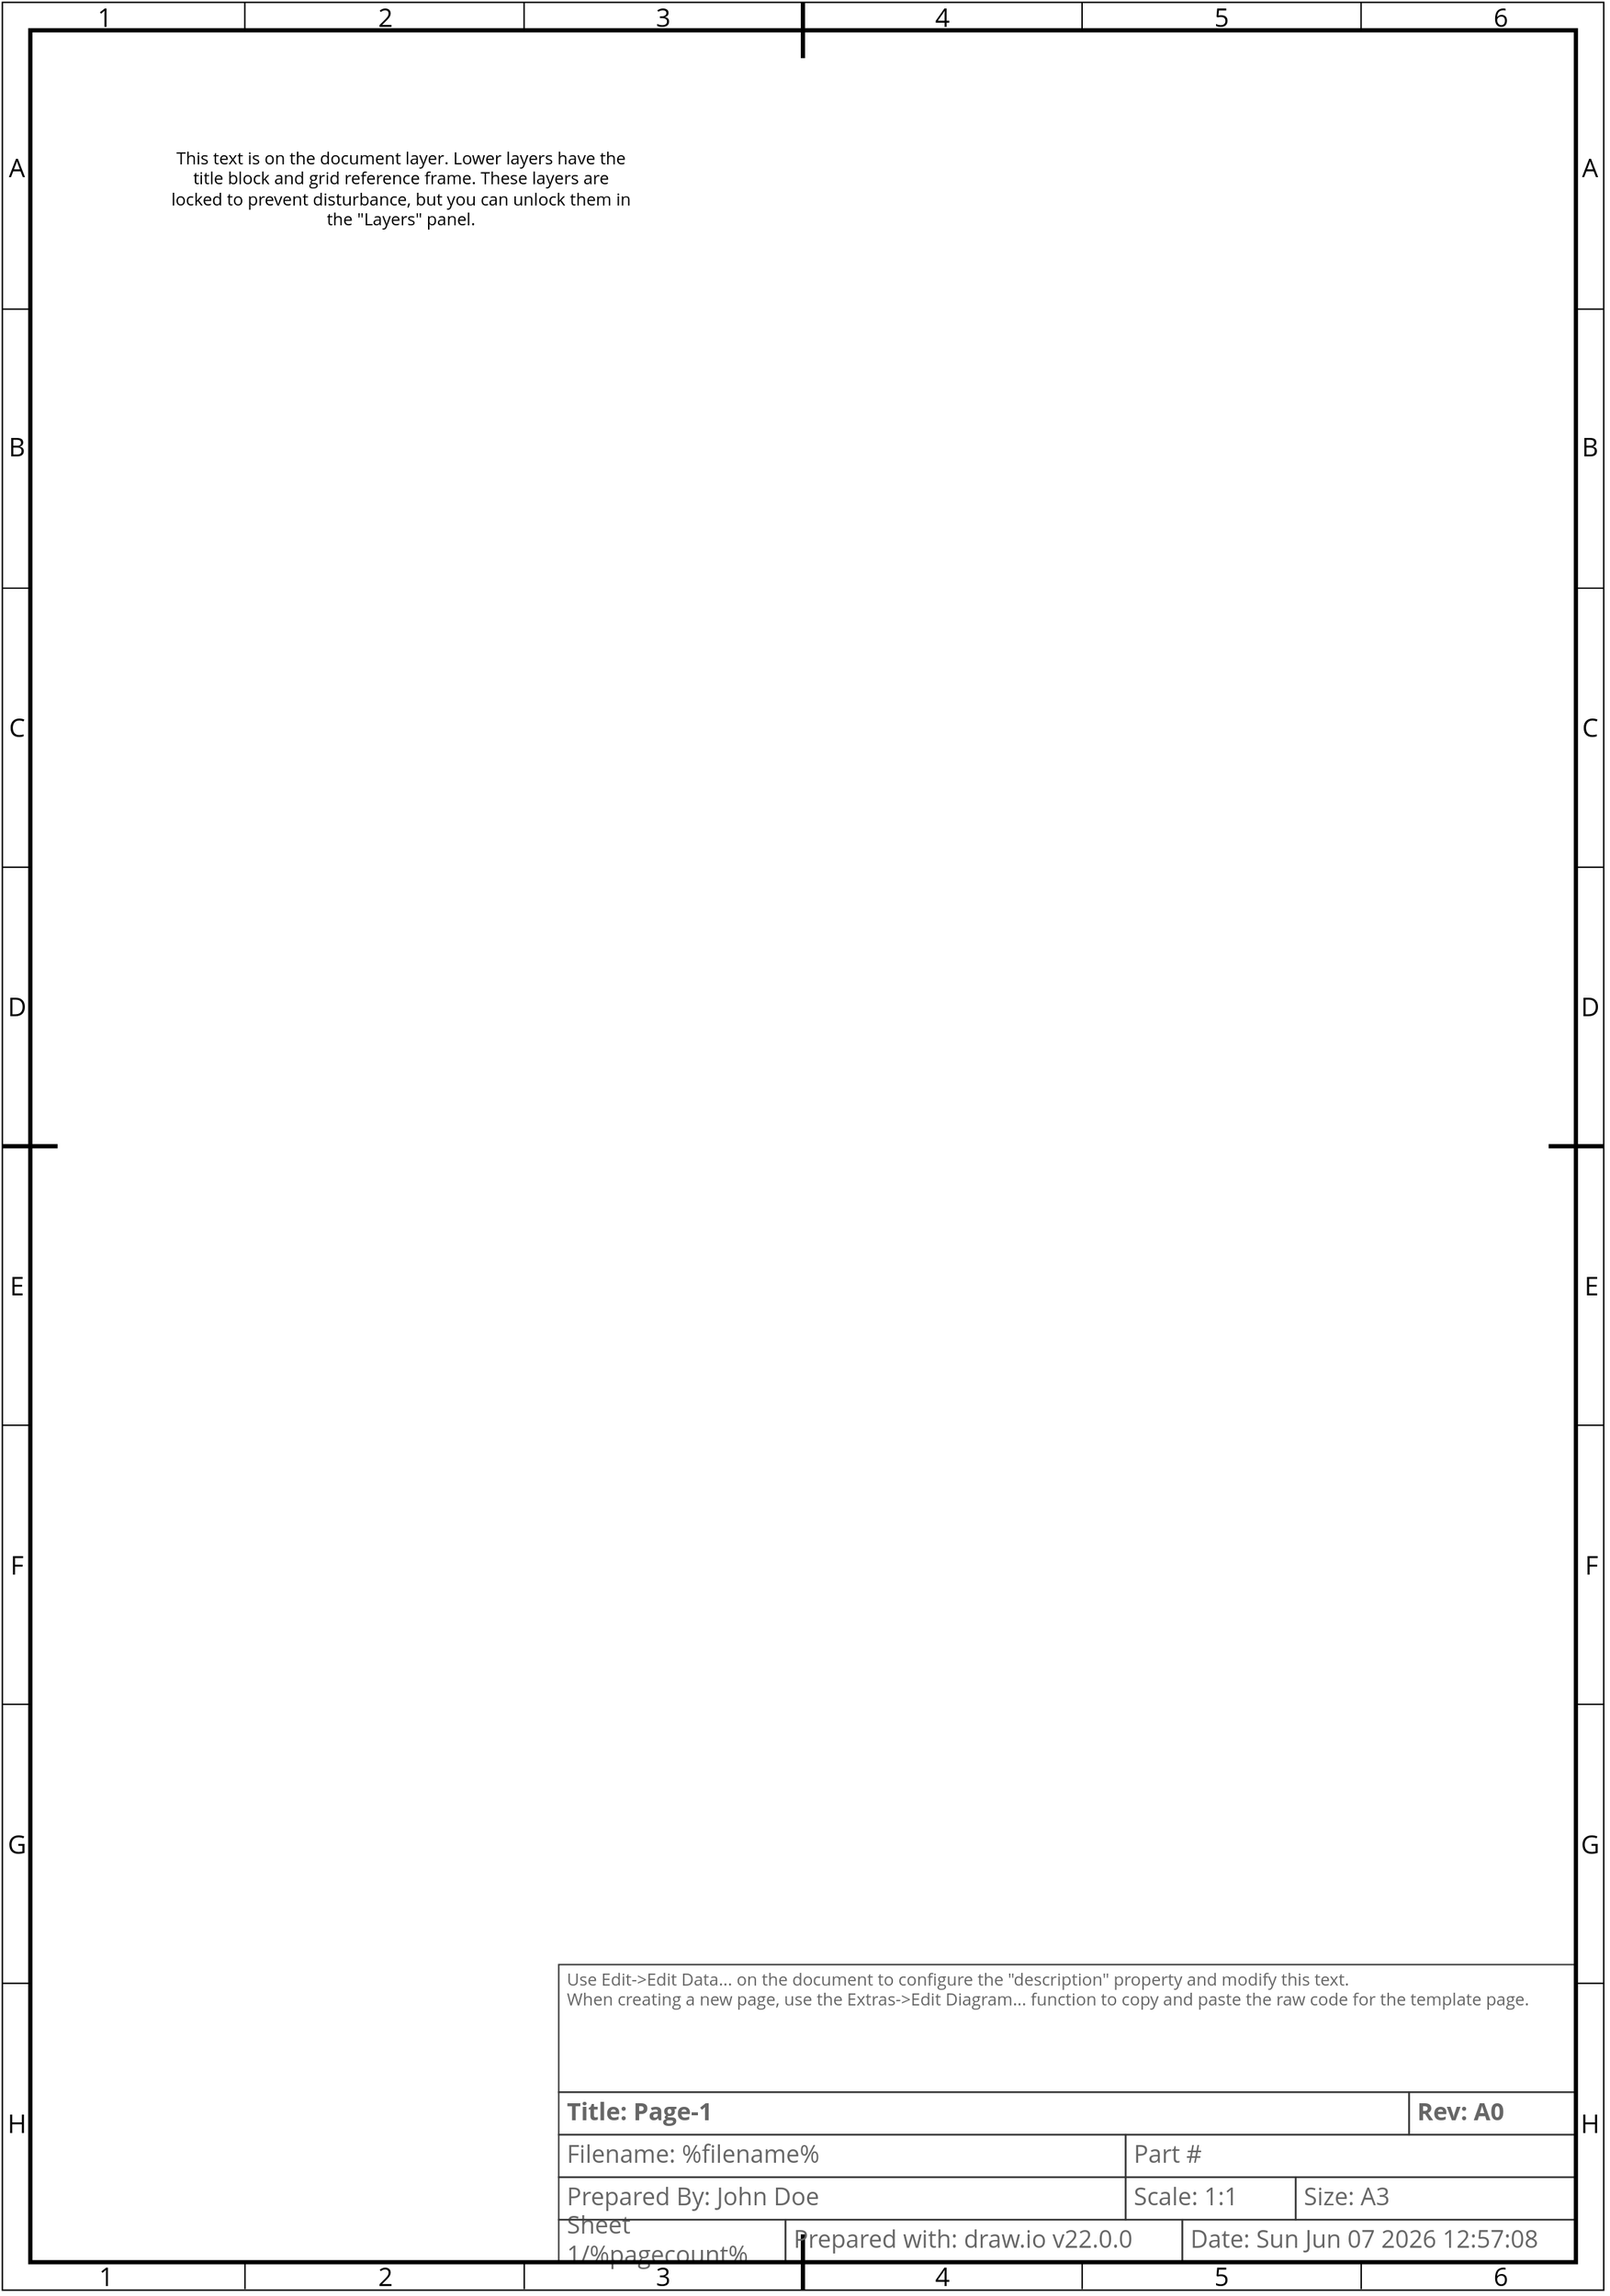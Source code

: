 <mxfile version="22.0.0" type="device">
  <diagram name="Page-1" id="fo18u6Ch1KVScq3Fo-Wy">
    <mxGraphModel dx="1518" dy="911" grid="1" gridSize="9.842" guides="1" tooltips="1" connect="1" arrows="1" fold="1" page="1" pageScale="1" pageWidth="1169" pageHeight="1654" math="0" shadow="0">
      <root>
        <object label="" description="Use Edit-&gt;Edit Data... on the document to configure the &quot;description&quot; property and modify this text.&#xa;When creating a new page, use the Extras-&gt;Edit Diagram... function to copy and paste the raw code for the template page." rev="A0" size="A3" scale="1:1" author="John Doe" part_num="" dwg_no="" serial_num="" extra_label="Part #" id="0">
          <mxCell />
        </object>
        <object label="Title Block" id="1">
          <mxCell style="locked=1;" parent="0" />
        </object>
        <mxCell id="BJZrzUYKFe9HMTDBOYGV-1" value="" style="rounded=0;whiteSpace=wrap;html=1;fillColor=none;movable=1;resizable=1;rotatable=1;deletable=1;editable=1;locked=0;connectable=1;" parent="1" vertex="1">
          <mxGeometry x="19.685" y="19.685" width="1129.919" height="1614.17" as="geometry" />
        </mxCell>
        <mxCell id="BJZrzUYKFe9HMTDBOYGV-2" value="" style="rounded=0;whiteSpace=wrap;html=1;fillColor=none;strokeWidth=1;movable=1;resizable=1;rotatable=1;deletable=1;editable=1;locked=0;connectable=1;" parent="1" vertex="1">
          <mxGeometry x="39.37" y="39.37" width="1090.549" height="1574.8" as="geometry" />
        </mxCell>
        <mxCell id="BJZrzUYKFe9HMTDBOYGV-27" value="" style="endArrow=none;html=1;rounded=0;movable=1;resizable=1;rotatable=1;deletable=1;editable=1;locked=0;connectable=1;" parent="1" edge="1">
          <mxGeometry width="50" height="50" relative="1" as="geometry">
            <mxPoint x="781.49" y="38.7" as="sourcePoint" />
            <mxPoint x="781.49" y="19.7" as="targetPoint" />
          </mxGeometry>
        </mxCell>
        <mxCell id="BJZrzUYKFe9HMTDBOYGV-35" value="" style="endArrow=none;html=1;rounded=0;movable=1;resizable=1;rotatable=1;deletable=1;editable=1;locked=0;connectable=1;" parent="1" edge="1">
          <mxGeometry width="50" height="50" relative="1" as="geometry">
            <mxPoint x="387.785" y="38.695" as="sourcePoint" />
            <mxPoint x="387.785" y="19.695" as="targetPoint" />
          </mxGeometry>
        </mxCell>
        <mxCell id="BJZrzUYKFe9HMTDBOYGV-45" value="" style="endArrow=none;html=1;rounded=0;movable=1;resizable=1;rotatable=1;deletable=1;editable=1;locked=0;connectable=1;" parent="1" edge="1">
          <mxGeometry width="50" height="50" relative="1" as="geometry">
            <mxPoint x="19.7" y="629.92" as="sourcePoint" />
            <mxPoint x="39" y="629.92" as="targetPoint" />
          </mxGeometry>
        </mxCell>
        <mxCell id="BJZrzUYKFe9HMTDBOYGV-46" value="" style="endArrow=none;html=1;rounded=0;movable=1;resizable=1;rotatable=1;deletable=1;editable=1;locked=0;connectable=1;" parent="1" edge="1">
          <mxGeometry width="50" height="50" relative="1" as="geometry">
            <mxPoint x="19.87" y="1023.62" as="sourcePoint" />
            <mxPoint x="39.17" y="1023.62" as="targetPoint" />
          </mxGeometry>
        </mxCell>
        <mxCell id="BJZrzUYKFe9HMTDBOYGV-49" value="C" style="text;html=1;strokeColor=none;fillColor=none;align=center;verticalAlign=middle;whiteSpace=wrap;rounded=0;fontFamily=Open Sans;fontSize=18;movable=1;resizable=1;rotatable=1;deletable=1;editable=1;locked=0;connectable=1;" parent="1" vertex="1">
          <mxGeometry x="19.68" y="521.65" width="19.685" height="19.685" as="geometry" />
        </mxCell>
        <mxCell id="BJZrzUYKFe9HMTDBOYGV-52" value="D" style="text;html=1;strokeColor=none;fillColor=none;align=center;verticalAlign=middle;whiteSpace=wrap;rounded=0;fontFamily=Open Sans;fontSize=18;movable=1;resizable=1;rotatable=1;deletable=1;editable=1;locked=0;connectable=1;" parent="1" vertex="1">
          <mxGeometry x="19.682" y="718.502" width="19.685" height="19.685" as="geometry" />
        </mxCell>
        <mxCell id="BJZrzUYKFe9HMTDBOYGV-53" value="E" style="text;html=1;strokeColor=none;fillColor=none;align=center;verticalAlign=middle;whiteSpace=wrap;rounded=0;fontFamily=Open Sans;fontSize=18;movable=1;resizable=1;rotatable=1;deletable=1;editable=1;locked=0;connectable=1;" parent="1" vertex="1">
          <mxGeometry x="20.405" y="915.595" width="19.685" height="19.685" as="geometry" />
        </mxCell>
        <mxCell id="BJZrzUYKFe9HMTDBOYGV-54" value="F" style="text;html=1;strokeColor=none;fillColor=none;align=center;verticalAlign=middle;whiteSpace=wrap;rounded=0;fontFamily=Open Sans;fontSize=18;movable=1;resizable=1;rotatable=1;deletable=1;editable=1;locked=0;connectable=1;" parent="1" vertex="1">
          <mxGeometry x="20.418" y="1112.44" width="19.685" height="19.685" as="geometry" />
        </mxCell>
        <mxCell id="BJZrzUYKFe9HMTDBOYGV-60" value="2" style="text;html=1;strokeColor=none;fillColor=none;align=center;verticalAlign=middle;whiteSpace=wrap;rounded=0;fontFamily=Open Sans;fontSize=18;movable=1;resizable=1;rotatable=1;deletable=1;editable=1;locked=0;connectable=1;" parent="1" vertex="1">
          <mxGeometry x="279.525" y="19.695" width="19.685" height="19.685" as="geometry" />
        </mxCell>
        <mxCell id="BJZrzUYKFe9HMTDBOYGV-61" value="3" style="text;html=1;strokeColor=none;fillColor=none;align=center;verticalAlign=middle;whiteSpace=wrap;rounded=0;fontFamily=Open Sans;fontSize=18;movable=1;resizable=1;rotatable=1;deletable=1;editable=1;locked=0;connectable=1;" parent="1" vertex="1">
          <mxGeometry x="476.367" y="19.688" width="19.685" height="19.685" as="geometry" />
        </mxCell>
        <mxCell id="BJZrzUYKFe9HMTDBOYGV-62" value="4" style="text;html=1;strokeColor=none;fillColor=none;align=center;verticalAlign=middle;whiteSpace=wrap;rounded=0;fontFamily=Open Sans;fontSize=18;movable=1;resizable=1;rotatable=1;deletable=1;editable=1;locked=0;connectable=1;" parent="1" vertex="1">
          <mxGeometry x="673.22" y="19.69" width="19.685" height="19.685" as="geometry" />
        </mxCell>
        <mxCell id="BJZrzUYKFe9HMTDBOYGV-63" value="5" style="text;html=1;strokeColor=none;fillColor=none;align=center;verticalAlign=middle;whiteSpace=wrap;rounded=0;fontFamily=Open Sans;fontSize=18;movable=1;resizable=1;rotatable=1;deletable=1;editable=1;locked=0;connectable=1;" parent="1" vertex="1">
          <mxGeometry x="870.072" y="19.692" width="19.685" height="19.685" as="geometry" />
        </mxCell>
        <mxCell id="BJZrzUYKFe9HMTDBOYGV-4" value="" style="endArrow=none;html=1;rounded=0;strokeWidth=3;targetPerimeterSpacing=0;movable=1;resizable=1;rotatable=1;deletable=1;editable=1;locked=0;connectable=1;" parent="1" edge="1">
          <mxGeometry width="50" height="50" relative="1" as="geometry">
            <mxPoint x="584.55" y="59.06" as="sourcePoint" />
            <mxPoint x="584.55" y="19.69" as="targetPoint" />
          </mxGeometry>
        </mxCell>
        <mxCell id="BJZrzUYKFe9HMTDBOYGV-11" value="" style="endArrow=none;html=1;rounded=0;strokeWidth=3;movable=1;resizable=1;rotatable=1;deletable=1;editable=1;locked=0;connectable=1;" parent="1" edge="1">
          <mxGeometry width="50" height="50" relative="1" as="geometry">
            <mxPoint x="19.68" y="826.72" as="sourcePoint" />
            <mxPoint x="58.68" y="826.72" as="targetPoint" />
          </mxGeometry>
        </mxCell>
        <mxCell id="OLBhReI0X-7dMYb3t88i-10" value="" style="endArrow=none;html=1;rounded=0;movable=1;resizable=1;rotatable=1;deletable=1;editable=1;locked=0;connectable=1;" parent="1" edge="1">
          <mxGeometry width="50" height="50" relative="1" as="geometry">
            <mxPoint x="19.7" y="433" as="sourcePoint" />
            <mxPoint x="39" y="433" as="targetPoint" />
          </mxGeometry>
        </mxCell>
        <mxCell id="OLBhReI0X-7dMYb3t88i-11" value="B" style="text;html=1;strokeColor=none;fillColor=none;align=center;verticalAlign=middle;whiteSpace=wrap;rounded=0;fontFamily=Open Sans;fontSize=18;movable=1;resizable=1;rotatable=1;deletable=1;editable=1;locked=0;connectable=1;" parent="1" vertex="1">
          <mxGeometry x="19.702" y="322.832" width="19.685" height="19.685" as="geometry" />
        </mxCell>
        <mxCell id="OLBhReI0X-7dMYb3t88i-12" value="" style="endArrow=none;html=1;rounded=0;movable=1;resizable=1;rotatable=1;deletable=1;editable=1;locked=0;connectable=1;" parent="1" edge="1">
          <mxGeometry width="50" height="50" relative="1" as="geometry">
            <mxPoint x="19.685" y="1220.475" as="sourcePoint" />
            <mxPoint x="39.735" y="1220.475" as="targetPoint" />
          </mxGeometry>
        </mxCell>
        <mxCell id="OLBhReI0X-7dMYb3t88i-13" value="G" style="text;html=1;strokeColor=none;fillColor=none;align=center;verticalAlign=middle;whiteSpace=wrap;rounded=0;fontFamily=Open Sans;fontSize=18;movable=1;resizable=1;rotatable=1;deletable=1;editable=1;locked=0;connectable=1;" parent="1" vertex="1">
          <mxGeometry x="19.68" y="1309.052" width="19.685" height="19.685" as="geometry" />
        </mxCell>
        <mxCell id="OLBhReI0X-7dMYb3t88i-17" value="" style="endArrow=none;html=1;rounded=0;movable=1;resizable=1;rotatable=1;deletable=1;editable=1;locked=0;connectable=1;" parent="1" edge="1">
          <mxGeometry width="50" height="50" relative="1" as="geometry">
            <mxPoint x="190.743" y="38.683" as="sourcePoint" />
            <mxPoint x="190.743" y="19.683" as="targetPoint" />
          </mxGeometry>
        </mxCell>
        <mxCell id="OLBhReI0X-7dMYb3t88i-18" value="1" style="text;html=1;strokeColor=none;fillColor=none;align=center;verticalAlign=middle;whiteSpace=wrap;rounded=0;fontFamily=Open Sans;fontSize=18;movable=1;resizable=1;rotatable=1;deletable=1;editable=1;locked=0;connectable=1;" parent="1" vertex="1">
          <mxGeometry x="82.483" y="19.683" width="19.685" height="19.685" as="geometry" />
        </mxCell>
        <mxCell id="OLBhReI0X-7dMYb3t88i-19" value="" style="endArrow=none;html=1;rounded=0;movable=1;resizable=1;rotatable=1;deletable=1;editable=1;locked=0;connectable=1;" parent="1" edge="1">
          <mxGeometry width="50" height="50" relative="1" as="geometry">
            <mxPoint x="978.338" y="38.688" as="sourcePoint" />
            <mxPoint x="978.338" y="19.688" as="targetPoint" />
          </mxGeometry>
        </mxCell>
        <mxCell id="OLBhReI0X-7dMYb3t88i-20" value="6" style="text;html=1;strokeColor=none;fillColor=none;align=center;verticalAlign=middle;whiteSpace=wrap;rounded=0;fontFamily=Open Sans;fontSize=18;movable=1;resizable=1;rotatable=1;deletable=1;editable=1;locked=0;connectable=1;" parent="1" vertex="1">
          <mxGeometry x="1066.921" y="19.681" width="19.685" height="19.685" as="geometry" />
        </mxCell>
        <mxCell id="OLBhReI0X-7dMYb3t88i-21" value="" style="endArrow=none;html=1;rounded=0;movable=1;resizable=1;rotatable=1;deletable=1;editable=1;locked=0;connectable=1;" parent="1" edge="1">
          <mxGeometry width="50" height="50" relative="1" as="geometry">
            <mxPoint x="781.588" y="1633.188" as="sourcePoint" />
            <mxPoint x="781.588" y="1614.188" as="targetPoint" />
          </mxGeometry>
        </mxCell>
        <mxCell id="OLBhReI0X-7dMYb3t88i-22" value="" style="endArrow=none;html=1;rounded=0;movable=1;resizable=1;rotatable=1;deletable=1;editable=1;locked=0;connectable=1;" parent="1" edge="1">
          <mxGeometry width="50" height="50" relative="1" as="geometry">
            <mxPoint x="387.883" y="1633.183" as="sourcePoint" />
            <mxPoint x="387.883" y="1614.183" as="targetPoint" />
          </mxGeometry>
        </mxCell>
        <mxCell id="OLBhReI0X-7dMYb3t88i-23" value="2" style="text;html=1;strokeColor=none;fillColor=none;align=center;verticalAlign=middle;whiteSpace=wrap;rounded=0;fontFamily=Open Sans;fontSize=18;movable=1;resizable=1;rotatable=1;deletable=1;editable=1;locked=0;connectable=1;" parent="1" vertex="1">
          <mxGeometry x="279.623" y="1614.183" width="19.685" height="19.685" as="geometry" />
        </mxCell>
        <mxCell id="OLBhReI0X-7dMYb3t88i-24" value="3" style="text;html=1;strokeColor=none;fillColor=none;align=center;verticalAlign=middle;whiteSpace=wrap;rounded=0;fontFamily=Open Sans;fontSize=18;movable=1;resizable=1;rotatable=1;deletable=1;editable=1;locked=0;connectable=1;" parent="1" vertex="1">
          <mxGeometry x="476.466" y="1614.176" width="19.685" height="19.685" as="geometry" />
        </mxCell>
        <mxCell id="OLBhReI0X-7dMYb3t88i-25" value="4" style="text;html=1;strokeColor=none;fillColor=none;align=center;verticalAlign=middle;whiteSpace=wrap;rounded=0;fontFamily=Open Sans;fontSize=18;movable=1;resizable=1;rotatable=1;deletable=1;editable=1;locked=0;connectable=1;" parent="1" vertex="1">
          <mxGeometry x="673.318" y="1614.178" width="19.685" height="19.685" as="geometry" />
        </mxCell>
        <mxCell id="OLBhReI0X-7dMYb3t88i-26" value="5" style="text;html=1;strokeColor=none;fillColor=none;align=center;verticalAlign=middle;whiteSpace=wrap;rounded=0;fontFamily=Open Sans;fontSize=18;movable=1;resizable=1;rotatable=1;deletable=1;editable=1;locked=0;connectable=1;" parent="1" vertex="1">
          <mxGeometry x="870.171" y="1614.181" width="19.685" height="19.685" as="geometry" />
        </mxCell>
        <mxCell id="OLBhReI0X-7dMYb3t88i-27" value="" style="endArrow=none;html=1;rounded=0;strokeWidth=3;targetPerimeterSpacing=0;movable=1;resizable=1;rotatable=1;deletable=1;editable=1;locked=0;connectable=1;" parent="1" edge="1">
          <mxGeometry width="50" height="50" relative="1" as="geometry">
            <mxPoint x="584.55" y="1633.868" as="sourcePoint" />
            <mxPoint x="584.55" y="1594.498" as="targetPoint" />
          </mxGeometry>
        </mxCell>
        <mxCell id="OLBhReI0X-7dMYb3t88i-28" value="" style="endArrow=none;html=1;rounded=0;movable=1;resizable=1;rotatable=1;deletable=1;editable=1;locked=0;connectable=1;" parent="1" edge="1">
          <mxGeometry width="50" height="50" relative="1" as="geometry">
            <mxPoint x="190.842" y="1633.172" as="sourcePoint" />
            <mxPoint x="190.842" y="1614.172" as="targetPoint" />
          </mxGeometry>
        </mxCell>
        <mxCell id="OLBhReI0X-7dMYb3t88i-29" value="1" style="text;html=1;strokeColor=none;fillColor=none;align=center;verticalAlign=middle;whiteSpace=wrap;rounded=0;fontFamily=Open Sans;fontSize=18;movable=1;resizable=1;rotatable=1;deletable=1;editable=1;locked=0;connectable=1;" parent="1" vertex="1">
          <mxGeometry x="82.582" y="1614.172" width="19.685" height="19.685" as="geometry" />
        </mxCell>
        <mxCell id="OLBhReI0X-7dMYb3t88i-30" value="" style="endArrow=none;html=1;rounded=0;movable=1;resizable=1;rotatable=1;deletable=1;editable=1;locked=0;connectable=1;" parent="1" edge="1">
          <mxGeometry width="50" height="50" relative="1" as="geometry">
            <mxPoint x="978.437" y="1633.177" as="sourcePoint" />
            <mxPoint x="978.437" y="1614.177" as="targetPoint" />
          </mxGeometry>
        </mxCell>
        <mxCell id="OLBhReI0X-7dMYb3t88i-31" value="6" style="text;html=1;strokeColor=none;fillColor=none;align=center;verticalAlign=middle;whiteSpace=wrap;rounded=0;fontFamily=Open Sans;fontSize=18;movable=1;resizable=1;rotatable=1;deletable=1;editable=1;locked=0;connectable=1;" parent="1" vertex="1">
          <mxGeometry x="1067.019" y="1614.169" width="19.685" height="19.685" as="geometry" />
        </mxCell>
        <mxCell id="OLBhReI0X-7dMYb3t88i-35" value="" style="endArrow=none;html=1;rounded=0;movable=1;resizable=1;rotatable=1;deletable=1;editable=1;locked=0;connectable=1;" parent="1" edge="1">
          <mxGeometry width="50" height="50" relative="1" as="geometry">
            <mxPoint x="19.698" y="236.159" as="sourcePoint" />
            <mxPoint x="38.998" y="236.159" as="targetPoint" />
          </mxGeometry>
        </mxCell>
        <mxCell id="OLBhReI0X-7dMYb3t88i-36" value="A" style="text;html=1;strokeColor=none;fillColor=none;align=center;verticalAlign=middle;whiteSpace=wrap;rounded=0;fontFamily=Open Sans;fontSize=18;movable=1;resizable=1;rotatable=1;deletable=1;editable=1;locked=0;connectable=1;" parent="1" vertex="1">
          <mxGeometry x="19.701" y="125.991" width="19.685" height="19.685" as="geometry" />
        </mxCell>
        <mxCell id="OLBhReI0X-7dMYb3t88i-39" value="" style="endArrow=none;html=1;rounded=0;movable=1;resizable=1;rotatable=1;deletable=1;editable=1;locked=0;connectable=1;" parent="1" edge="1">
          <mxGeometry width="50" height="50" relative="1" as="geometry">
            <mxPoint x="19.683" y="1417.323" as="sourcePoint" />
            <mxPoint x="39.733" y="1417.323" as="targetPoint" />
          </mxGeometry>
        </mxCell>
        <mxCell id="OLBhReI0X-7dMYb3t88i-40" value="H" style="text;html=1;strokeColor=none;fillColor=none;align=center;verticalAlign=middle;whiteSpace=wrap;rounded=0;fontFamily=Open Sans;fontSize=18;movable=1;resizable=1;rotatable=1;deletable=1;editable=1;locked=0;connectable=1;" parent="1" vertex="1">
          <mxGeometry x="19.678" y="1505.901" width="19.685" height="19.685" as="geometry" />
        </mxCell>
        <mxCell id="OLBhReI0X-7dMYb3t88i-41" value="" style="endArrow=none;html=1;rounded=0;movable=1;resizable=1;rotatable=1;deletable=1;editable=1;locked=0;connectable=1;" parent="1" edge="1">
          <mxGeometry width="50" height="50" relative="1" as="geometry">
            <mxPoint x="1130.018" y="629.918" as="sourcePoint" />
            <mxPoint x="1149.318" y="629.918" as="targetPoint" />
          </mxGeometry>
        </mxCell>
        <mxCell id="OLBhReI0X-7dMYb3t88i-42" value="" style="endArrow=none;html=1;rounded=0;movable=1;resizable=1;rotatable=1;deletable=1;editable=1;locked=0;connectable=1;" parent="1" edge="1">
          <mxGeometry width="50" height="50" relative="1" as="geometry">
            <mxPoint x="1130.188" y="1023.619" as="sourcePoint" />
            <mxPoint x="1149.488" y="1023.619" as="targetPoint" />
          </mxGeometry>
        </mxCell>
        <mxCell id="OLBhReI0X-7dMYb3t88i-43" value="C" style="text;html=1;strokeColor=none;fillColor=none;align=center;verticalAlign=middle;whiteSpace=wrap;rounded=0;fontFamily=Open Sans;fontSize=18;movable=1;resizable=1;rotatable=1;deletable=1;editable=1;locked=0;connectable=1;" parent="1" vertex="1">
          <mxGeometry x="1129.998" y="521.648" width="19.685" height="19.685" as="geometry" />
        </mxCell>
        <mxCell id="OLBhReI0X-7dMYb3t88i-44" value="D" style="text;html=1;strokeColor=none;fillColor=none;align=center;verticalAlign=middle;whiteSpace=wrap;rounded=0;fontFamily=Open Sans;fontSize=18;movable=1;resizable=1;rotatable=1;deletable=1;editable=1;locked=0;connectable=1;" parent="1" vertex="1">
          <mxGeometry x="1130.001" y="718.501" width="19.685" height="19.685" as="geometry" />
        </mxCell>
        <mxCell id="OLBhReI0X-7dMYb3t88i-45" value="E" style="text;html=1;strokeColor=none;fillColor=none;align=center;verticalAlign=middle;whiteSpace=wrap;rounded=0;fontFamily=Open Sans;fontSize=18;movable=1;resizable=1;rotatable=1;deletable=1;editable=1;locked=0;connectable=1;" parent="1" vertex="1">
          <mxGeometry x="1130.723" y="915.593" width="19.685" height="19.685" as="geometry" />
        </mxCell>
        <mxCell id="OLBhReI0X-7dMYb3t88i-46" value="F" style="text;html=1;strokeColor=none;fillColor=none;align=center;verticalAlign=middle;whiteSpace=wrap;rounded=0;fontFamily=Open Sans;fontSize=18;movable=1;resizable=1;rotatable=1;deletable=1;editable=1;locked=0;connectable=1;" parent="1" vertex="1">
          <mxGeometry x="1130.736" y="1112.438" width="19.685" height="19.685" as="geometry" />
        </mxCell>
        <mxCell id="OLBhReI0X-7dMYb3t88i-47" value="" style="endArrow=none;html=1;rounded=0;strokeWidth=3;movable=1;resizable=1;rotatable=1;deletable=1;editable=1;locked=0;connectable=1;" parent="1" edge="1">
          <mxGeometry width="50" height="50" relative="1" as="geometry">
            <mxPoint x="1110.708" y="826.72" as="sourcePoint" />
            <mxPoint x="1149.708" y="826.72" as="targetPoint" />
          </mxGeometry>
        </mxCell>
        <mxCell id="OLBhReI0X-7dMYb3t88i-48" value="" style="endArrow=none;html=1;rounded=0;movable=1;resizable=1;rotatable=1;deletable=1;editable=1;locked=0;connectable=1;" parent="1" edge="1">
          <mxGeometry width="50" height="50" relative="1" as="geometry">
            <mxPoint x="1130.018" y="432.998" as="sourcePoint" />
            <mxPoint x="1149.318" y="432.998" as="targetPoint" />
          </mxGeometry>
        </mxCell>
        <mxCell id="OLBhReI0X-7dMYb3t88i-49" value="B" style="text;html=1;strokeColor=none;fillColor=none;align=center;verticalAlign=middle;whiteSpace=wrap;rounded=0;fontFamily=Open Sans;fontSize=18;movable=1;resizable=1;rotatable=1;deletable=1;editable=1;locked=0;connectable=1;" parent="1" vertex="1">
          <mxGeometry x="1130.021" y="322.831" width="19.685" height="19.685" as="geometry" />
        </mxCell>
        <mxCell id="OLBhReI0X-7dMYb3t88i-50" value="" style="endArrow=none;html=1;rounded=0;movable=1;resizable=1;rotatable=1;deletable=1;editable=1;locked=0;connectable=1;" parent="1" edge="1">
          <mxGeometry width="50" height="50" relative="1" as="geometry">
            <mxPoint x="1130.003" y="1220.473" as="sourcePoint" />
            <mxPoint x="1150.053" y="1220.473" as="targetPoint" />
          </mxGeometry>
        </mxCell>
        <mxCell id="OLBhReI0X-7dMYb3t88i-51" value="G" style="text;html=1;strokeColor=none;fillColor=none;align=center;verticalAlign=middle;whiteSpace=wrap;rounded=0;fontFamily=Open Sans;fontSize=18;movable=1;resizable=1;rotatable=1;deletable=1;editable=1;locked=0;connectable=1;" parent="1" vertex="1">
          <mxGeometry x="1129.998" y="1309.051" width="19.685" height="19.685" as="geometry" />
        </mxCell>
        <mxCell id="OLBhReI0X-7dMYb3t88i-52" value="" style="endArrow=none;html=1;rounded=0;movable=1;resizable=1;rotatable=1;deletable=1;editable=1;locked=0;connectable=1;" parent="1" edge="1">
          <mxGeometry width="50" height="50" relative="1" as="geometry">
            <mxPoint x="1130.017" y="236.157" as="sourcePoint" />
            <mxPoint x="1149.317" y="236.157" as="targetPoint" />
          </mxGeometry>
        </mxCell>
        <mxCell id="OLBhReI0X-7dMYb3t88i-53" value="A" style="text;html=1;strokeColor=none;fillColor=none;align=center;verticalAlign=middle;whiteSpace=wrap;rounded=0;fontFamily=Open Sans;fontSize=18;movable=1;resizable=1;rotatable=1;deletable=1;editable=1;locked=0;connectable=1;" parent="1" vertex="1">
          <mxGeometry x="1130.019" y="125.989" width="19.685" height="19.685" as="geometry" />
        </mxCell>
        <mxCell id="OLBhReI0X-7dMYb3t88i-54" value="" style="endArrow=none;html=1;rounded=0;movable=1;resizable=1;rotatable=1;deletable=1;editable=1;locked=0;connectable=1;" parent="1" edge="1">
          <mxGeometry width="50" height="50" relative="1" as="geometry">
            <mxPoint x="1130.002" y="1417.322" as="sourcePoint" />
            <mxPoint x="1150.052" y="1417.322" as="targetPoint" />
          </mxGeometry>
        </mxCell>
        <mxCell id="OLBhReI0X-7dMYb3t88i-55" value="H" style="text;html=1;strokeColor=none;fillColor=none;align=center;verticalAlign=middle;whiteSpace=wrap;rounded=0;fontFamily=Open Sans;fontSize=18;movable=1;resizable=1;rotatable=1;deletable=1;editable=1;locked=0;connectable=1;" parent="1" vertex="1">
          <mxGeometry x="1129.997" y="1505.899" width="19.685" height="19.685" as="geometry" />
        </mxCell>
        <mxCell id="h7L3MlKvrl_dhOmhB3lf-10" value="Prepared with: draw.io v22.0.0" style="strokeWidth=1;shadow=0;dashed=0;align=center;html=1;shape=mxgraph.mockup.text.textBox;fontColor=#666666;align=left;fontSize=17;spacingLeft=4;spacingTop=-3;whiteSpace=wrap;strokeColor=#333333;mainText=;fillColor=none;fontFamily=Open Sans;movable=1;resizable=1;rotatable=1;deletable=1;editable=1;locked=0;connectable=1;" parent="1" vertex="1">
          <mxGeometry x="572.24" y="1584.18" width="280" height="30" as="geometry" />
        </mxCell>
        <object label="&lt;div align=&quot;left&quot;&gt;Sheet %pagenumber%/%pagecount%&lt;/div&gt;" placeholders="1" id="h7L3MlKvrl_dhOmhB3lf-12">
          <mxCell style="strokeWidth=1;shadow=0;dashed=0;align=left;html=1;shape=mxgraph.mockup.text.textBox;fontColor=#666666;align=left;fontSize=17;spacingLeft=4;spacingTop=-3;whiteSpace=wrap;strokeColor=#333333;mainText=;fillColor=none;fontFamily=Open Sans;movable=1;resizable=1;rotatable=1;deletable=1;editable=1;locked=0;connectable=1;" parent="1" vertex="1">
            <mxGeometry x="412.24" y="1584.18" width="160" height="30" as="geometry" />
          </mxCell>
        </object>
        <object label="Date: &lt;font style=&quot;font-size: 17px;&quot;&gt;%date{ddd mmm dd yyyy HH:MM:ss}%&lt;/font&gt;" placeholders="1" id="h7L3MlKvrl_dhOmhB3lf-13">
          <mxCell style="strokeWidth=1;shadow=0;dashed=0;align=center;html=1;shape=mxgraph.mockup.text.textBox;fontColor=#666666;align=left;fontSize=17;spacingLeft=4;spacingTop=-3;whiteSpace=wrap;strokeColor=#333333;mainText=;fillColor=none;fontFamily=Open Sans;movable=1;resizable=1;rotatable=1;deletable=1;editable=1;locked=0;connectable=1;" parent="1" vertex="1">
            <mxGeometry x="852.24" y="1584.18" width="277.68" height="30" as="geometry" />
          </mxCell>
        </object>
        <object label="&lt;b&gt;Title: %page%&lt;/b&gt;" placeholders="1" id="h7L3MlKvrl_dhOmhB3lf-14">
          <mxCell style="strokeWidth=1;shadow=0;dashed=0;align=center;html=1;shape=mxgraph.mockup.text.textBox;fontColor=#666666;align=left;fontSize=17;spacingLeft=4;spacingTop=-3;whiteSpace=wrap;strokeColor=#333333;mainText=;fillColor=none;fontFamily=Open Sans;movable=1;resizable=1;rotatable=1;deletable=1;editable=1;locked=0;connectable=1;" parent="1" vertex="1">
            <mxGeometry x="412.24" y="1494.18" width="600" height="30" as="geometry" />
          </mxCell>
        </object>
        <object label="Filename: %filename%" placeholders="1" id="h7L3MlKvrl_dhOmhB3lf-15">
          <mxCell style="strokeWidth=1;shadow=0;dashed=0;align=center;html=1;shape=mxgraph.mockup.text.textBox;fontColor=#666666;align=left;fontSize=17;spacingLeft=4;spacingTop=-3;whiteSpace=wrap;strokeColor=#333333;mainText=;fillColor=none;fontFamily=Open Sans;movable=1;resizable=1;rotatable=1;deletable=1;editable=1;locked=0;connectable=1;" parent="1" vertex="1">
            <mxGeometry x="412.24" y="1524.18" width="400" height="30" as="geometry" />
          </mxCell>
        </object>
        <object label="&lt;div align=&quot;left&quot;&gt;%description%&lt;/div&gt;" placeholders="1" id="h7L3MlKvrl_dhOmhB3lf-16">
          <mxCell style="strokeWidth=1;shadow=0;dashed=0;html=1;shape=mxgraph.mockup.text.textBox;fontColor=#666666;align=left;verticalAlign=top;fontSize=12;spacingLeft=4;spacingTop=-3;whiteSpace=wrap;strokeColor=#333333;mainText=;fillColor=none;fontFamily=Open Sans;movable=1;resizable=1;rotatable=1;deletable=1;editable=1;locked=0;connectable=1;" parent="1" vertex="1">
            <mxGeometry x="412.24" y="1404.18" width="717.68" height="90" as="geometry" />
          </mxCell>
        </object>
        <object label="&lt;b&gt;Rev: %rev%&lt;br&gt;&lt;/b&gt;" placeholders="1" id="EyKvBmyPNv_MzgSUc5b6-1">
          <mxCell style="strokeWidth=1;shadow=0;dashed=0;align=center;html=1;shape=mxgraph.mockup.text.textBox;fontColor=#666666;align=left;fontSize=17;spacingLeft=4;spacingTop=-3;whiteSpace=wrap;strokeColor=#333333;mainText=;fillColor=none;fontFamily=Open Sans;movable=1;resizable=1;rotatable=1;deletable=1;editable=1;locked=0;connectable=1;" parent="1" vertex="1">
            <mxGeometry x="1012.24" y="1494.18" width="117.68" height="30" as="geometry" />
          </mxCell>
        </object>
        <object label="&lt;div align=&quot;left&quot;&gt;Size: %size%&lt;/div&gt;" placeholders="1" id="kxruepuoSyuf0zwoeRE9-5">
          <mxCell style="strokeWidth=1;shadow=0;dashed=0;align=left;html=1;shape=mxgraph.mockup.text.textBox;fontColor=#666666;align=left;fontSize=17;spacingLeft=4;spacingTop=-3;whiteSpace=wrap;strokeColor=#333333;mainText=;fillColor=none;fontFamily=Open Sans;movable=1;resizable=1;rotatable=1;deletable=1;editable=1;locked=0;connectable=1;" parent="1" vertex="1">
            <mxGeometry x="932.24" y="1554.18" width="197.68" height="30" as="geometry" />
          </mxCell>
        </object>
        <object label="&lt;div align=&quot;left&quot;&gt;Scale: %scale%&lt;/div&gt;" placeholders="1" id="kxruepuoSyuf0zwoeRE9-6">
          <mxCell style="strokeWidth=1;shadow=0;dashed=0;align=left;html=1;shape=mxgraph.mockup.text.textBox;fontColor=#666666;align=left;fontSize=17;spacingLeft=4;spacingTop=-3;whiteSpace=wrap;strokeColor=#333333;mainText=;fillColor=none;fontFamily=Open Sans;movable=1;resizable=1;rotatable=1;deletable=1;editable=1;locked=0;connectable=1;" parent="1" vertex="1">
            <mxGeometry x="812.24" y="1554.18" width="120" height="30" as="geometry" />
          </mxCell>
        </object>
        <object label="Prepared By: %author%" placeholders="1" id="kxruepuoSyuf0zwoeRE9-7">
          <mxCell style="strokeWidth=1;shadow=0;dashed=0;align=center;html=1;shape=mxgraph.mockup.text.textBox;fontColor=#666666;align=left;fontSize=17;spacingLeft=4;spacingTop=-3;whiteSpace=wrap;strokeColor=#333333;mainText=;fillColor=none;fontFamily=Open Sans;movable=1;resizable=1;rotatable=1;deletable=1;editable=1;locked=0;connectable=1;" parent="1" vertex="1">
            <mxGeometry x="412.24" y="1554.18" width="400" height="30" as="geometry" />
          </mxCell>
        </object>
        <object label="%extra_label% %dwg_no%%part_num%%serial_num%" placeholders="1" id="kxruepuoSyuf0zwoeRE9-8">
          <mxCell style="strokeWidth=1;shadow=0;dashed=0;align=center;html=1;shape=mxgraph.mockup.text.textBox;fontColor=#666666;align=left;fontSize=17;spacingLeft=4;spacingTop=-3;whiteSpace=wrap;strokeColor=#333333;mainText=;fillColor=none;fontFamily=Open Sans;movable=1;resizable=1;rotatable=1;deletable=1;editable=1;locked=0;connectable=1;" parent="1" vertex="1">
            <mxGeometry x="812.24" y="1524.18" width="317.68" height="30" as="geometry" />
          </mxCell>
        </object>
        <object label="Drawing Frame" id="BJZrzUYKFe9HMTDBOYGV-83">
          <mxCell style="locked=1;" parent="0" />
        </object>
        <mxCell id="BJZrzUYKFe9HMTDBOYGV-84" value="" style="rounded=0;whiteSpace=wrap;html=1;fillColor=none;strokeWidth=3;movable=1;resizable=1;rotatable=1;deletable=1;editable=1;locked=0;connectable=1;" parent="BJZrzUYKFe9HMTDBOYGV-83" vertex="1">
          <mxGeometry x="39.37" y="39.37" width="1090.549" height="1574.8" as="geometry" />
        </mxCell>
        <object label="Document" id="NbdiYjX3MhI7OpqD2NvG-1">
          <mxCell parent="0" />
        </object>
        <mxCell id="kxruepuoSyuf0zwoeRE9-1" value="This text is on the document layer. Lower layers have the title block and grid reference frame. These layers are locked to prevent disturbance, but you can unlock them in the &quot;Layers&quot; panel." style="text;html=1;strokeColor=none;fillColor=none;align=center;verticalAlign=middle;whiteSpace=wrap;rounded=0;fontFamily=Open Sans;" parent="NbdiYjX3MhI7OpqD2NvG-1" vertex="1">
          <mxGeometry x="135.83" y="116.14" width="330" height="70" as="geometry" />
        </mxCell>
      </root>
    </mxGraphModel>
  </diagram>
</mxfile>
